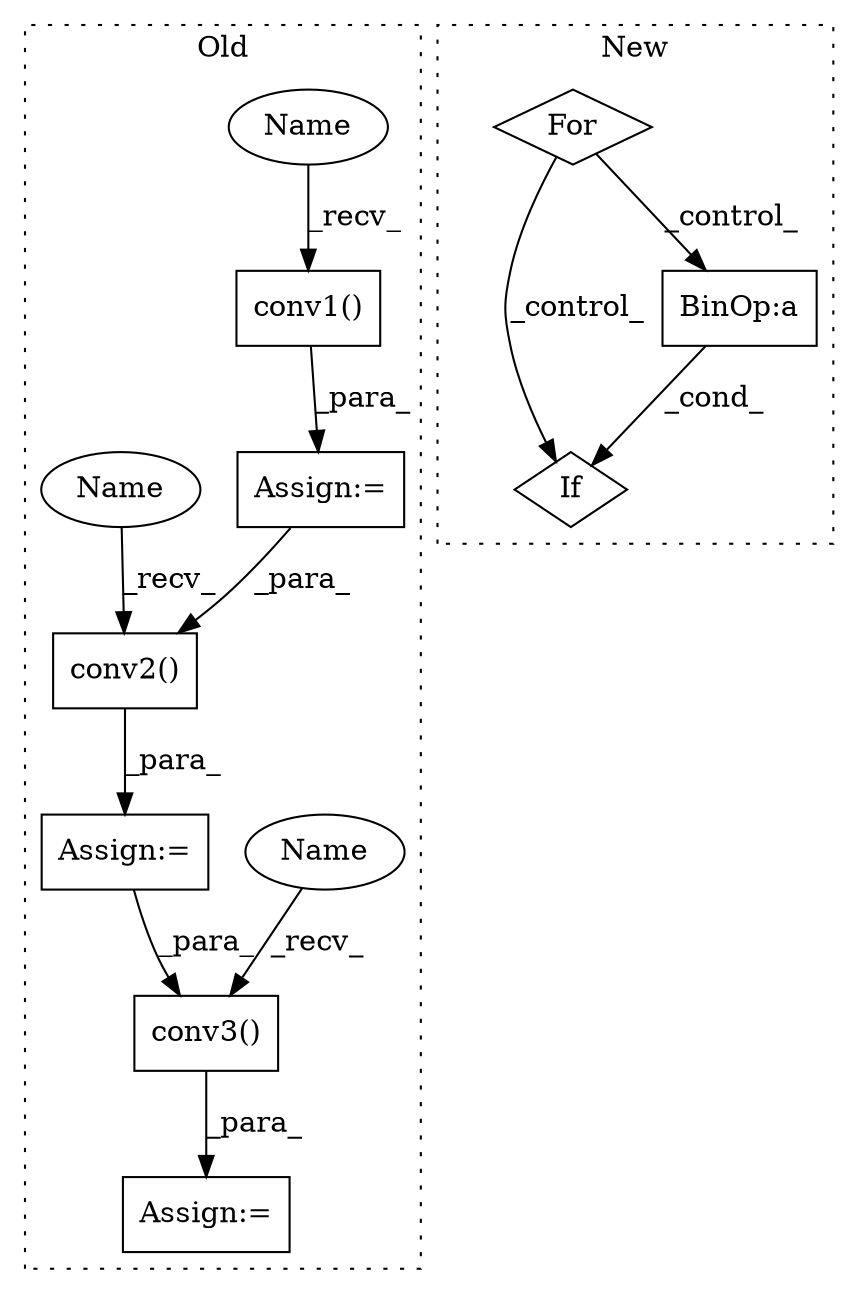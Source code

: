 digraph G {
subgraph cluster0 {
1 [label="conv2()" a="75" s="4581,4593" l="11,1" shape="box"];
3 [label="conv1()" a="75" s="4487,4499" l="11,1" shape="box"];
5 [label="conv3()" a="75" s="4675,4687" l="11,1" shape="box"];
6 [label="Assign:=" a="68" s="4672" l="3" shape="box"];
7 [label="Assign:=" a="68" s="4534" l="3" shape="box"];
8 [label="Assign:=" a="68" s="4628" l="3" shape="box"];
10 [label="Name" a="87" s="4487" l="4" shape="ellipse"];
11 [label="Name" a="87" s="4675" l="4" shape="ellipse"];
12 [label="Name" a="87" s="4581" l="4" shape="ellipse"];
label = "Old";
style="dotted";
}
subgraph cluster1 {
2 [label="If" a="96" s="4148" l="3" shape="diamond"];
4 [label="For" a="107" s="4022,4051" l="4,14" shape="diamond"];
9 [label="BinOp:a" a="82" s="4168" l="3" shape="box"];
label = "New";
style="dotted";
}
1 -> 8 [label="_para_"];
3 -> 7 [label="_para_"];
4 -> 2 [label="_control_"];
4 -> 9 [label="_control_"];
5 -> 6 [label="_para_"];
7 -> 1 [label="_para_"];
8 -> 5 [label="_para_"];
9 -> 2 [label="_cond_"];
10 -> 3 [label="_recv_"];
11 -> 5 [label="_recv_"];
12 -> 1 [label="_recv_"];
}